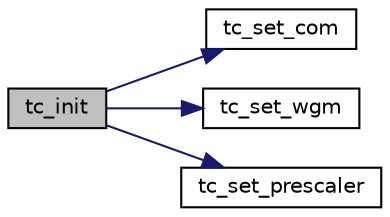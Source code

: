 digraph "tc_init"
{
  edge [fontname="Helvetica",fontsize="10",labelfontname="Helvetica",labelfontsize="10"];
  node [fontname="Helvetica",fontsize="10",shape=record];
  rankdir="LR";
  Node1 [label="tc_init",height=0.2,width=0.4,color="black", fillcolor="grey75", style="filled", fontcolor="black"];
  Node1 -> Node2 [color="midnightblue",fontsize="10",style="solid"];
  Node2 [label="tc_set_com",height=0.2,width=0.4,color="black", fillcolor="white", style="filled",URL="$motion_8c.html#a9f32f315fc317b73745364bb8cb52eeb"];
  Node1 -> Node3 [color="midnightblue",fontsize="10",style="solid"];
  Node3 [label="tc_set_wgm",height=0.2,width=0.4,color="black", fillcolor="white", style="filled",URL="$motion_8c.html#aa01b75872b4bf75e3716336faf262d8e"];
  Node1 -> Node4 [color="midnightblue",fontsize="10",style="solid"];
  Node4 [label="tc_set_prescaler",height=0.2,width=0.4,color="black", fillcolor="white", style="filled",URL="$motion_8c.html#a164e3f5907dd956fea4b055a34f201be"];
}
